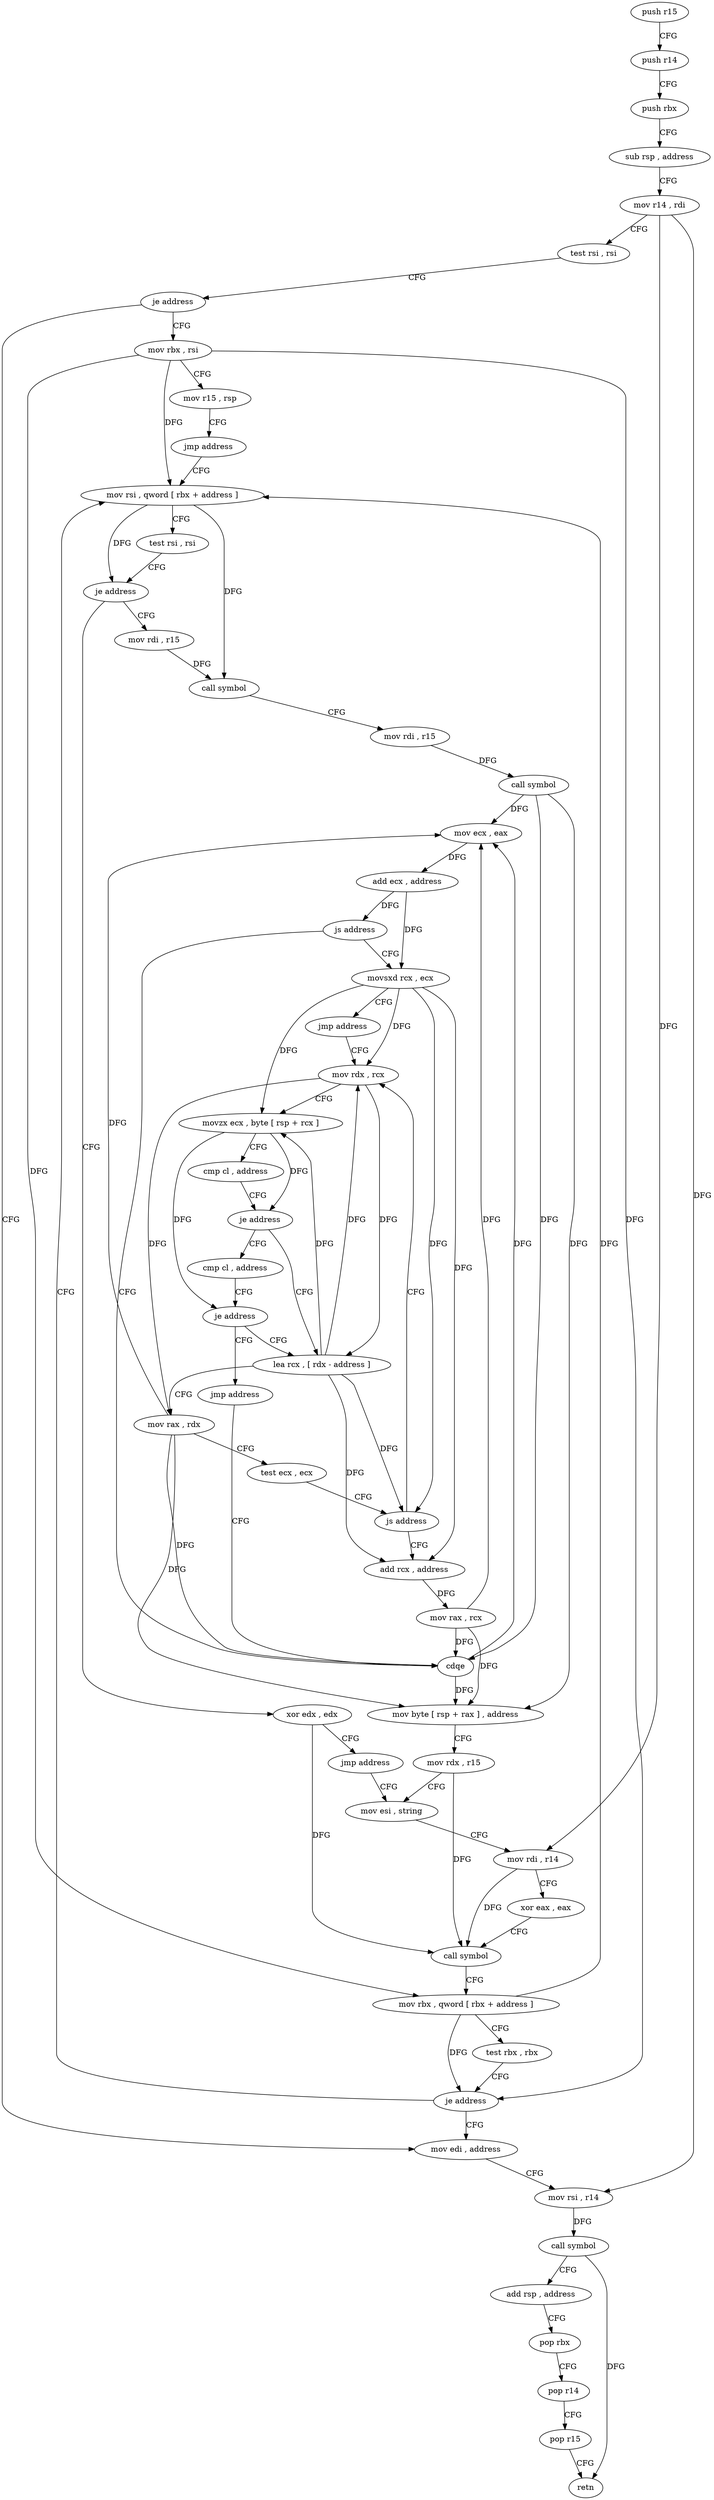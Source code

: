digraph "func" {
"4215584" [label = "push r15" ]
"4215586" [label = "push r14" ]
"4215588" [label = "push rbx" ]
"4215589" [label = "sub rsp , address" ]
"4215596" [label = "mov r14 , rdi" ]
"4215599" [label = "test rsi , rsi" ]
"4215602" [label = "je address" ]
"4215732" [label = "mov edi , address" ]
"4215608" [label = "mov rbx , rsi" ]
"4215737" [label = "mov rsi , r14" ]
"4215740" [label = "call symbol" ]
"4215745" [label = "add rsp , address" ]
"4215752" [label = "pop rbx" ]
"4215753" [label = "pop r14" ]
"4215755" [label = "pop r15" ]
"4215757" [label = "retn" ]
"4215611" [label = "mov r15 , rsp" ]
"4215614" [label = "jmp address" ]
"4215659" [label = "mov rsi , qword [ rbx + address ]" ]
"4215663" [label = "test rsi , rsi" ]
"4215666" [label = "je address" ]
"4215728" [label = "xor edx , edx" ]
"4215668" [label = "mov rdi , r15" ]
"4215730" [label = "jmp address" ]
"4215632" [label = "mov esi , string" ]
"4215671" [label = "call symbol" ]
"4215676" [label = "mov rdi , r15" ]
"4215679" [label = "call symbol" ]
"4215684" [label = "mov ecx , eax" ]
"4215686" [label = "add ecx , address" ]
"4215689" [label = "js address" ]
"4215623" [label = "cdqe" ]
"4215691" [label = "movsxd rcx , ecx" ]
"4215637" [label = "mov rdi , r14" ]
"4215640" [label = "xor eax , eax" ]
"4215642" [label = "call symbol" ]
"4215647" [label = "mov rbx , qword [ rbx + address ]" ]
"4215654" [label = "test rbx , rbx" ]
"4215657" [label = "je address" ]
"4215625" [label = "mov byte [ rsp + rax ] , address" ]
"4215629" [label = "mov rdx , r15" ]
"4215694" [label = "jmp address" ]
"4215707" [label = "mov rdx , rcx" ]
"4215710" [label = "movzx ecx , byte [ rsp + rcx ]" ]
"4215714" [label = "cmp cl , address" ]
"4215717" [label = "je address" ]
"4215696" [label = "lea rcx , [ rdx - address ]" ]
"4215719" [label = "cmp cl , address" ]
"4215700" [label = "mov rax , rdx" ]
"4215703" [label = "test ecx , ecx" ]
"4215705" [label = "js address" ]
"4215616" [label = "add rcx , address" ]
"4215722" [label = "je address" ]
"4215724" [label = "jmp address" ]
"4215620" [label = "mov rax , rcx" ]
"4215584" -> "4215586" [ label = "CFG" ]
"4215586" -> "4215588" [ label = "CFG" ]
"4215588" -> "4215589" [ label = "CFG" ]
"4215589" -> "4215596" [ label = "CFG" ]
"4215596" -> "4215599" [ label = "CFG" ]
"4215596" -> "4215737" [ label = "DFG" ]
"4215596" -> "4215637" [ label = "DFG" ]
"4215599" -> "4215602" [ label = "CFG" ]
"4215602" -> "4215732" [ label = "CFG" ]
"4215602" -> "4215608" [ label = "CFG" ]
"4215732" -> "4215737" [ label = "CFG" ]
"4215608" -> "4215611" [ label = "CFG" ]
"4215608" -> "4215659" [ label = "DFG" ]
"4215608" -> "4215647" [ label = "DFG" ]
"4215608" -> "4215657" [ label = "DFG" ]
"4215737" -> "4215740" [ label = "DFG" ]
"4215740" -> "4215745" [ label = "CFG" ]
"4215740" -> "4215757" [ label = "DFG" ]
"4215745" -> "4215752" [ label = "CFG" ]
"4215752" -> "4215753" [ label = "CFG" ]
"4215753" -> "4215755" [ label = "CFG" ]
"4215755" -> "4215757" [ label = "CFG" ]
"4215611" -> "4215614" [ label = "CFG" ]
"4215614" -> "4215659" [ label = "CFG" ]
"4215659" -> "4215663" [ label = "CFG" ]
"4215659" -> "4215666" [ label = "DFG" ]
"4215659" -> "4215671" [ label = "DFG" ]
"4215663" -> "4215666" [ label = "CFG" ]
"4215666" -> "4215728" [ label = "CFG" ]
"4215666" -> "4215668" [ label = "CFG" ]
"4215728" -> "4215730" [ label = "CFG" ]
"4215728" -> "4215642" [ label = "DFG" ]
"4215668" -> "4215671" [ label = "DFG" ]
"4215730" -> "4215632" [ label = "CFG" ]
"4215632" -> "4215637" [ label = "CFG" ]
"4215671" -> "4215676" [ label = "CFG" ]
"4215676" -> "4215679" [ label = "DFG" ]
"4215679" -> "4215684" [ label = "DFG" ]
"4215679" -> "4215623" [ label = "DFG" ]
"4215679" -> "4215625" [ label = "DFG" ]
"4215684" -> "4215686" [ label = "DFG" ]
"4215686" -> "4215689" [ label = "DFG" ]
"4215686" -> "4215691" [ label = "DFG" ]
"4215689" -> "4215623" [ label = "CFG" ]
"4215689" -> "4215691" [ label = "CFG" ]
"4215623" -> "4215625" [ label = "DFG" ]
"4215623" -> "4215684" [ label = "DFG" ]
"4215691" -> "4215694" [ label = "CFG" ]
"4215691" -> "4215707" [ label = "DFG" ]
"4215691" -> "4215710" [ label = "DFG" ]
"4215691" -> "4215705" [ label = "DFG" ]
"4215691" -> "4215616" [ label = "DFG" ]
"4215637" -> "4215640" [ label = "CFG" ]
"4215637" -> "4215642" [ label = "DFG" ]
"4215640" -> "4215642" [ label = "CFG" ]
"4215642" -> "4215647" [ label = "CFG" ]
"4215647" -> "4215654" [ label = "CFG" ]
"4215647" -> "4215659" [ label = "DFG" ]
"4215647" -> "4215657" [ label = "DFG" ]
"4215654" -> "4215657" [ label = "CFG" ]
"4215657" -> "4215732" [ label = "CFG" ]
"4215657" -> "4215659" [ label = "CFG" ]
"4215625" -> "4215629" [ label = "CFG" ]
"4215629" -> "4215632" [ label = "CFG" ]
"4215629" -> "4215642" [ label = "DFG" ]
"4215694" -> "4215707" [ label = "CFG" ]
"4215707" -> "4215710" [ label = "CFG" ]
"4215707" -> "4215696" [ label = "DFG" ]
"4215707" -> "4215700" [ label = "DFG" ]
"4215710" -> "4215714" [ label = "CFG" ]
"4215710" -> "4215717" [ label = "DFG" ]
"4215710" -> "4215722" [ label = "DFG" ]
"4215714" -> "4215717" [ label = "CFG" ]
"4215717" -> "4215696" [ label = "CFG" ]
"4215717" -> "4215719" [ label = "CFG" ]
"4215696" -> "4215700" [ label = "CFG" ]
"4215696" -> "4215707" [ label = "DFG" ]
"4215696" -> "4215710" [ label = "DFG" ]
"4215696" -> "4215705" [ label = "DFG" ]
"4215696" -> "4215616" [ label = "DFG" ]
"4215719" -> "4215722" [ label = "CFG" ]
"4215700" -> "4215703" [ label = "CFG" ]
"4215700" -> "4215684" [ label = "DFG" ]
"4215700" -> "4215623" [ label = "DFG" ]
"4215700" -> "4215625" [ label = "DFG" ]
"4215703" -> "4215705" [ label = "CFG" ]
"4215705" -> "4215616" [ label = "CFG" ]
"4215705" -> "4215707" [ label = "CFG" ]
"4215616" -> "4215620" [ label = "DFG" ]
"4215722" -> "4215696" [ label = "CFG" ]
"4215722" -> "4215724" [ label = "CFG" ]
"4215724" -> "4215623" [ label = "CFG" ]
"4215620" -> "4215623" [ label = "DFG" ]
"4215620" -> "4215684" [ label = "DFG" ]
"4215620" -> "4215625" [ label = "DFG" ]
}
